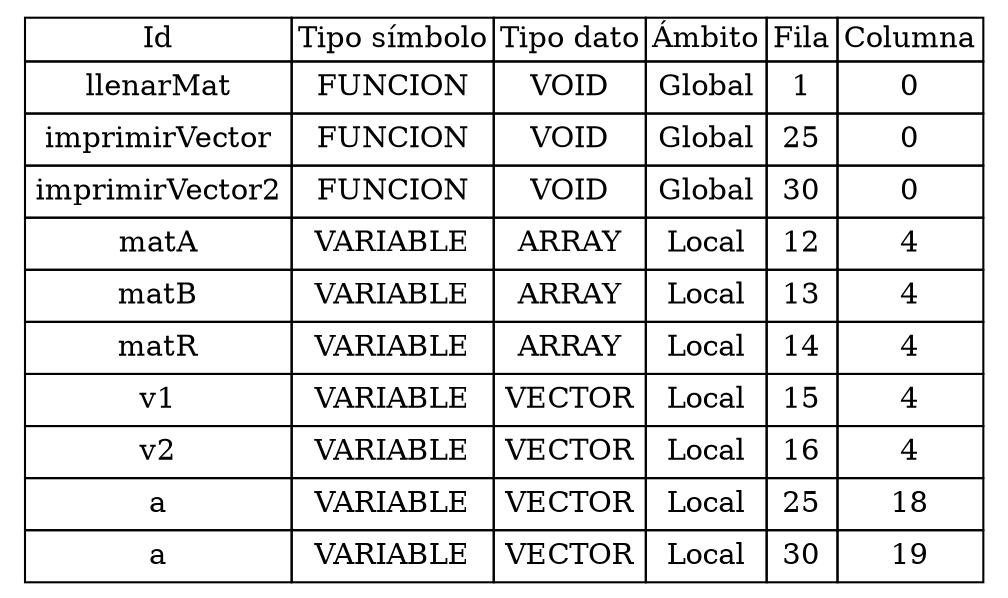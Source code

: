 
	digraph {
		tablaSimbolos [
		  shape=plaintext
		  label=<
			<table border='0' cellborder='1' color='black' cellspacing='0'>
			  <tr>
				  <td>Id</td>
				  <td>Tipo símbolo</td>
				  <td>Tipo dato</td>
				  <td>Ámbito</td>
				  <td>Fila</td>
				  <td>Columna</td>
			  </tr>
	
<tr>
<td cellpadding='4'>
llenarMat
</td>
<td cellpadding='4'>FUNCION
</td>
<td cellpadding='4'>VOID
</td>
<td cellpadding='4'>Global
</td>
<td cellpadding='4'>
1
</td>
<td cellpadding='4'>
0
</td>
</tr>

<tr>
<td cellpadding='4'>
imprimirVector
</td>
<td cellpadding='4'>FUNCION
</td>
<td cellpadding='4'>VOID
</td>
<td cellpadding='4'>Global
</td>
<td cellpadding='4'>
25
</td>
<td cellpadding='4'>
0
</td>
</tr>

<tr>
<td cellpadding='4'>
imprimirVector2
</td>
<td cellpadding='4'>FUNCION
</td>
<td cellpadding='4'>VOID
</td>
<td cellpadding='4'>Global
</td>
<td cellpadding='4'>
30
</td>
<td cellpadding='4'>
0
</td>
</tr>

<tr>
<td cellpadding='4'>
matA
</td>
<td cellpadding='4'>VARIABLE
</td>
<td cellpadding='4'>ARRAY
</td>
<td cellpadding='4'>Local
</td>
<td cellpadding='4'>
12
</td>
<td cellpadding='4'>
4
</td>
</tr>

<tr>
<td cellpadding='4'>
matB
</td>
<td cellpadding='4'>VARIABLE
</td>
<td cellpadding='4'>ARRAY
</td>
<td cellpadding='4'>Local
</td>
<td cellpadding='4'>
13
</td>
<td cellpadding='4'>
4
</td>
</tr>

<tr>
<td cellpadding='4'>
matR
</td>
<td cellpadding='4'>VARIABLE
</td>
<td cellpadding='4'>ARRAY
</td>
<td cellpadding='4'>Local
</td>
<td cellpadding='4'>
14
</td>
<td cellpadding='4'>
4
</td>
</tr>

<tr>
<td cellpadding='4'>
v1
</td>
<td cellpadding='4'>VARIABLE
</td>
<td cellpadding='4'>VECTOR
</td>
<td cellpadding='4'>Local
</td>
<td cellpadding='4'>
15
</td>
<td cellpadding='4'>
4
</td>
</tr>

<tr>
<td cellpadding='4'>
v2
</td>
<td cellpadding='4'>VARIABLE
</td>
<td cellpadding='4'>VECTOR
</td>
<td cellpadding='4'>Local
</td>
<td cellpadding='4'>
16
</td>
<td cellpadding='4'>
4
</td>
</tr>

<tr>
<td cellpadding='4'>
a
</td>
<td cellpadding='4'>VARIABLE
</td>
<td cellpadding='4'>VECTOR
</td>
<td cellpadding='4'>Local
</td>
<td cellpadding='4'>
25
</td>
<td cellpadding='4'>
18
</td>
</tr>

<tr>
<td cellpadding='4'>
a
</td>
<td cellpadding='4'>VARIABLE
</td>
<td cellpadding='4'>VECTOR
</td>
<td cellpadding='4'>Local
</td>
<td cellpadding='4'>
30
</td>
<td cellpadding='4'>
19
</td>
</tr>

		</table>
		>];
	}
	